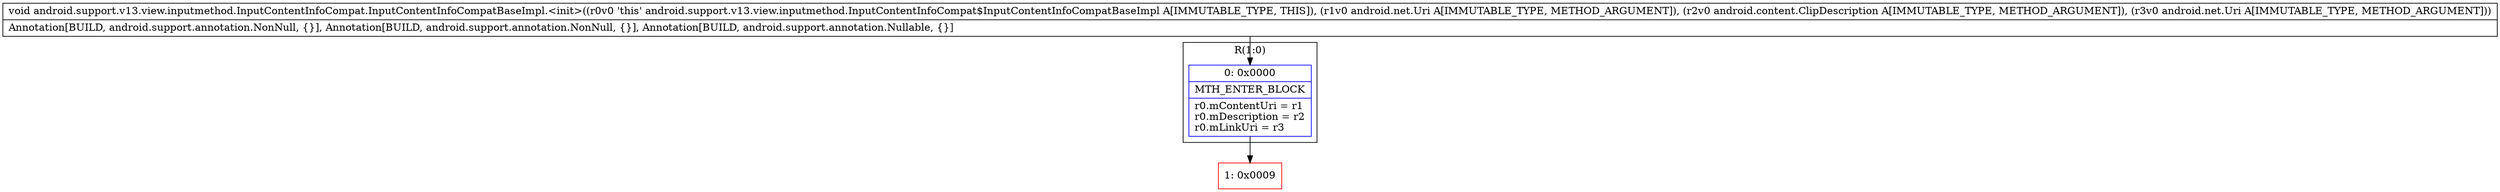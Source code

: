 digraph "CFG forandroid.support.v13.view.inputmethod.InputContentInfoCompat.InputContentInfoCompatBaseImpl.\<init\>(Landroid\/net\/Uri;Landroid\/content\/ClipDescription;Landroid\/net\/Uri;)V" {
subgraph cluster_Region_819511547 {
label = "R(1:0)";
node [shape=record,color=blue];
Node_0 [shape=record,label="{0\:\ 0x0000|MTH_ENTER_BLOCK\l|r0.mContentUri = r1\lr0.mDescription = r2\lr0.mLinkUri = r3\l}"];
}
Node_1 [shape=record,color=red,label="{1\:\ 0x0009}"];
MethodNode[shape=record,label="{void android.support.v13.view.inputmethod.InputContentInfoCompat.InputContentInfoCompatBaseImpl.\<init\>((r0v0 'this' android.support.v13.view.inputmethod.InputContentInfoCompat$InputContentInfoCompatBaseImpl A[IMMUTABLE_TYPE, THIS]), (r1v0 android.net.Uri A[IMMUTABLE_TYPE, METHOD_ARGUMENT]), (r2v0 android.content.ClipDescription A[IMMUTABLE_TYPE, METHOD_ARGUMENT]), (r3v0 android.net.Uri A[IMMUTABLE_TYPE, METHOD_ARGUMENT]))  | Annotation[BUILD, android.support.annotation.NonNull, \{\}], Annotation[BUILD, android.support.annotation.NonNull, \{\}], Annotation[BUILD, android.support.annotation.Nullable, \{\}]\l}"];
MethodNode -> Node_0;
Node_0 -> Node_1;
}

